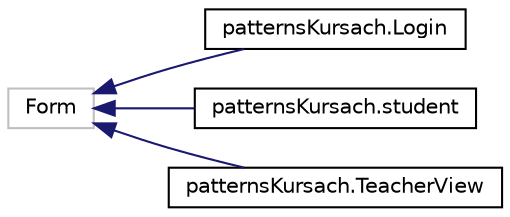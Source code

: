 digraph "Graphical Class Hierarchy"
{
  edge [fontname="Helvetica",fontsize="10",labelfontname="Helvetica",labelfontsize="10"];
  node [fontname="Helvetica",fontsize="10",shape=record];
  rankdir="LR";
  Node1 [label="Form",height=0.2,width=0.4,color="grey75", fillcolor="white", style="filled"];
  Node1 -> Node0 [dir="back",color="midnightblue",fontsize="10",style="solid",fontname="Helvetica"];
  Node0 [label="patternsKursach.Login",height=0.2,width=0.4,color="black", fillcolor="white", style="filled",URL="$classpatterns_kursach_1_1_login.html"];
  Node1 -> Node3 [dir="back",color="midnightblue",fontsize="10",style="solid",fontname="Helvetica"];
  Node3 [label="patternsKursach.student",height=0.2,width=0.4,color="black", fillcolor="white", style="filled",URL="$classpatterns_kursach_1_1student.html"];
  Node1 -> Node4 [dir="back",color="midnightblue",fontsize="10",style="solid",fontname="Helvetica"];
  Node4 [label="patternsKursach.TeacherView",height=0.2,width=0.4,color="black", fillcolor="white", style="filled",URL="$classpatterns_kursach_1_1_teacher_view.html"];
}
